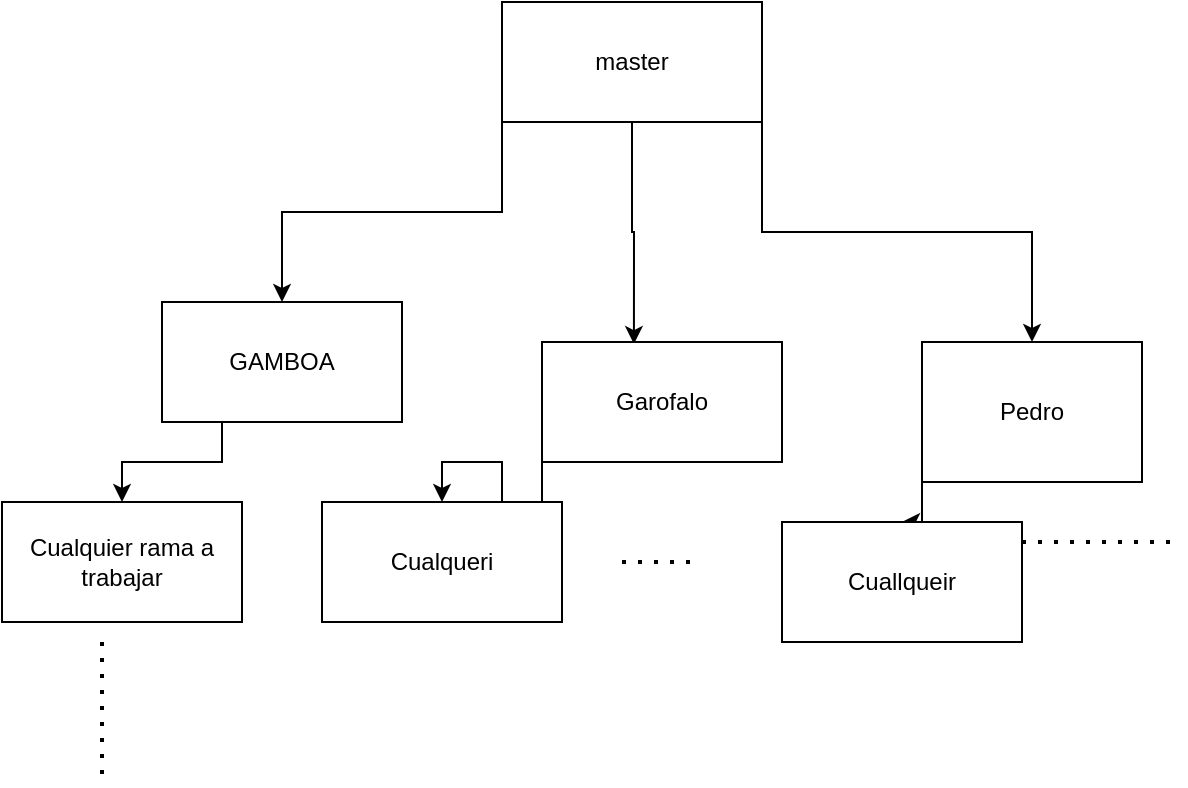 <mxfile version="15.5.8" type="device"><diagram id="prtHgNgQTEPvFCAcTncT" name="Page-1"><mxGraphModel dx="868" dy="450" grid="1" gridSize="10" guides="1" tooltips="1" connect="1" arrows="1" fold="1" page="1" pageScale="1" pageWidth="827" pageHeight="1169" math="0" shadow="0"><root><mxCell id="0"/><mxCell id="1" parent="0"/><mxCell id="Y0kDJeRLgRnOeyFxBctp-2" style="edgeStyle=orthogonalEdgeStyle;rounded=0;orthogonalLoop=1;jettySize=auto;html=1;exitX=0;exitY=1;exitDx=0;exitDy=0;" edge="1" parent="1" source="Y0kDJeRLgRnOeyFxBctp-1" target="Y0kDJeRLgRnOeyFxBctp-3"><mxGeometry relative="1" as="geometry"><mxPoint x="230" y="210" as="targetPoint"/></mxGeometry></mxCell><mxCell id="Y0kDJeRLgRnOeyFxBctp-6" style="edgeStyle=orthogonalEdgeStyle;rounded=0;orthogonalLoop=1;jettySize=auto;html=1;exitX=0.5;exitY=1;exitDx=0;exitDy=0;entryX=0.383;entryY=0.017;entryDx=0;entryDy=0;entryPerimeter=0;" edge="1" parent="1" source="Y0kDJeRLgRnOeyFxBctp-1" target="Y0kDJeRLgRnOeyFxBctp-4"><mxGeometry relative="1" as="geometry"/></mxCell><mxCell id="Y0kDJeRLgRnOeyFxBctp-7" style="edgeStyle=orthogonalEdgeStyle;rounded=0;orthogonalLoop=1;jettySize=auto;html=1;exitX=1;exitY=1;exitDx=0;exitDy=0;" edge="1" parent="1" source="Y0kDJeRLgRnOeyFxBctp-1" target="Y0kDJeRLgRnOeyFxBctp-8"><mxGeometry relative="1" as="geometry"><mxPoint x="600" y="190" as="targetPoint"/></mxGeometry></mxCell><mxCell id="Y0kDJeRLgRnOeyFxBctp-1" value="master" style="rounded=0;whiteSpace=wrap;html=1;" vertex="1" parent="1"><mxGeometry x="340" y="30" width="130" height="60" as="geometry"/></mxCell><mxCell id="Y0kDJeRLgRnOeyFxBctp-9" style="edgeStyle=orthogonalEdgeStyle;rounded=0;orthogonalLoop=1;jettySize=auto;html=1;exitX=0.25;exitY=1;exitDx=0;exitDy=0;" edge="1" parent="1" source="Y0kDJeRLgRnOeyFxBctp-3" target="Y0kDJeRLgRnOeyFxBctp-10"><mxGeometry relative="1" as="geometry"><mxPoint x="150" y="310" as="targetPoint"/></mxGeometry></mxCell><mxCell id="Y0kDJeRLgRnOeyFxBctp-3" value="GAMBOA&lt;br&gt;" style="rounded=0;whiteSpace=wrap;html=1;" vertex="1" parent="1"><mxGeometry x="170" y="180" width="120" height="60" as="geometry"/></mxCell><mxCell id="Y0kDJeRLgRnOeyFxBctp-16" style="edgeStyle=orthogonalEdgeStyle;rounded=0;orthogonalLoop=1;jettySize=auto;html=1;exitX=0;exitY=1;exitDx=0;exitDy=0;" edge="1" parent="1" source="Y0kDJeRLgRnOeyFxBctp-4" target="Y0kDJeRLgRnOeyFxBctp-17"><mxGeometry relative="1" as="geometry"><mxPoint x="310" y="310" as="targetPoint"/></mxGeometry></mxCell><mxCell id="Y0kDJeRLgRnOeyFxBctp-4" value="Garofalo" style="rounded=0;whiteSpace=wrap;html=1;" vertex="1" parent="1"><mxGeometry x="360" y="200" width="120" height="60" as="geometry"/></mxCell><mxCell id="Y0kDJeRLgRnOeyFxBctp-18" style="edgeStyle=orthogonalEdgeStyle;rounded=0;orthogonalLoop=1;jettySize=auto;html=1;exitX=0;exitY=1;exitDx=0;exitDy=0;" edge="1" parent="1" source="Y0kDJeRLgRnOeyFxBctp-8" target="Y0kDJeRLgRnOeyFxBctp-19"><mxGeometry relative="1" as="geometry"><mxPoint x="520" y="300" as="targetPoint"/></mxGeometry></mxCell><mxCell id="Y0kDJeRLgRnOeyFxBctp-8" value="Pedro" style="rounded=0;whiteSpace=wrap;html=1;" vertex="1" parent="1"><mxGeometry x="550" y="200" width="110" height="70" as="geometry"/></mxCell><mxCell id="Y0kDJeRLgRnOeyFxBctp-10" value="Cualquier rama a trabajar" style="rounded=0;whiteSpace=wrap;html=1;" vertex="1" parent="1"><mxGeometry x="90" y="280" width="120" height="60" as="geometry"/></mxCell><mxCell id="Y0kDJeRLgRnOeyFxBctp-13" value="" style="endArrow=none;dashed=1;html=1;dashPattern=1 3;strokeWidth=2;rounded=0;" edge="1" parent="1"><mxGeometry width="50" height="50" relative="1" as="geometry"><mxPoint x="600" y="300" as="sourcePoint"/><mxPoint x="680" y="300" as="targetPoint"/></mxGeometry></mxCell><mxCell id="Y0kDJeRLgRnOeyFxBctp-14" value="" style="endArrow=none;dashed=1;html=1;dashPattern=1 3;strokeWidth=2;rounded=0;" edge="1" parent="1"><mxGeometry width="50" height="50" relative="1" as="geometry"><mxPoint x="400" y="310" as="sourcePoint"/><mxPoint x="440" y="310" as="targetPoint"/></mxGeometry></mxCell><mxCell id="Y0kDJeRLgRnOeyFxBctp-15" value="" style="endArrow=none;dashed=1;html=1;dashPattern=1 3;strokeWidth=2;rounded=0;" edge="1" parent="1"><mxGeometry width="50" height="50" relative="1" as="geometry"><mxPoint x="140" y="350" as="sourcePoint"/><mxPoint x="140" y="420" as="targetPoint"/></mxGeometry></mxCell><mxCell id="Y0kDJeRLgRnOeyFxBctp-17" value="Cualqueri" style="rounded=0;whiteSpace=wrap;html=1;" vertex="1" parent="1"><mxGeometry x="250" y="280" width="120" height="60" as="geometry"/></mxCell><mxCell id="Y0kDJeRLgRnOeyFxBctp-19" value="Cuallqueir" style="rounded=0;whiteSpace=wrap;html=1;" vertex="1" parent="1"><mxGeometry x="480" y="290" width="120" height="60" as="geometry"/></mxCell></root></mxGraphModel></diagram></mxfile>